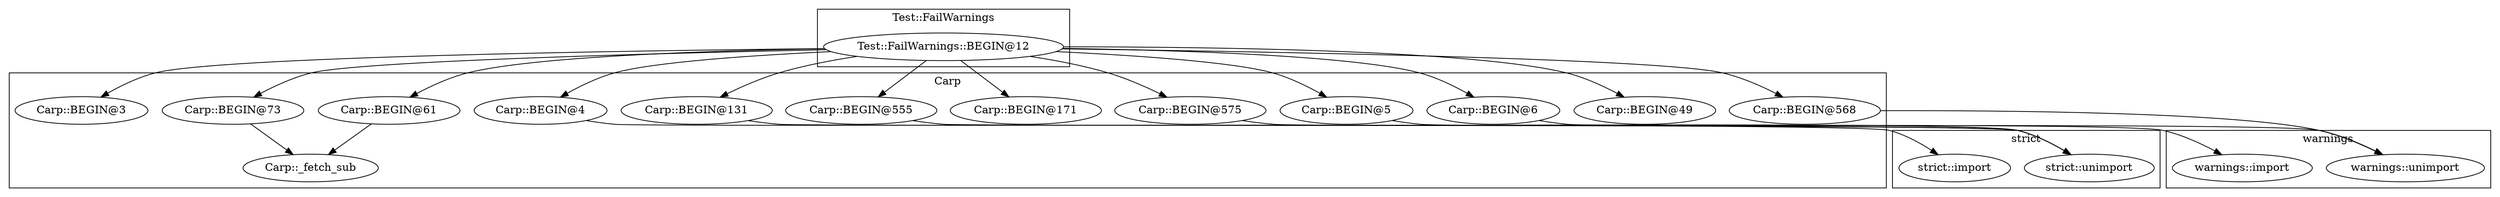 digraph {
graph [overlap=false]
subgraph cluster_Test_FailWarnings {
	label="Test::FailWarnings";
	"Test::FailWarnings::BEGIN@12";
}
subgraph cluster_Carp {
	label="Carp";
	"Carp::BEGIN@73";
	"Carp::BEGIN@49";
	"Carp::BEGIN@555";
	"Carp::BEGIN@131";
	"Carp::BEGIN@61";
	"Carp::BEGIN@171";
	"Carp::BEGIN@568";
	"Carp::_fetch_sub";
	"Carp::BEGIN@575";
	"Carp::BEGIN@5";
	"Carp::BEGIN@4";
	"Carp::BEGIN@6";
	"Carp::BEGIN@3";
}
subgraph cluster_warnings {
	label="warnings";
	"warnings::import";
	"warnings::unimport";
}
subgraph cluster_strict {
	label="strict";
	"strict::unimport";
	"strict::import";
}
"Carp::BEGIN@6" -> "warnings::unimport";
"Carp::BEGIN@568" -> "warnings::unimport";
"Test::FailWarnings::BEGIN@12" -> "Carp::BEGIN@568";
"Test::FailWarnings::BEGIN@12" -> "Carp::BEGIN@555";
"Carp::BEGIN@4" -> "strict::import";
"Test::FailWarnings::BEGIN@12" -> "Carp::BEGIN@4";
"Carp::BEGIN@5" -> "warnings::import";
"Test::FailWarnings::BEGIN@12" -> "Carp::BEGIN@575";
"Test::FailWarnings::BEGIN@12" -> "Carp::BEGIN@171";
"Test::FailWarnings::BEGIN@12" -> "Carp::BEGIN@49";
"Test::FailWarnings::BEGIN@12" -> "Carp::BEGIN@3";
"Test::FailWarnings::BEGIN@12" -> "Carp::BEGIN@73";
"Carp::BEGIN@131" -> "strict::unimport";
"Carp::BEGIN@575" -> "strict::unimport";
"Carp::BEGIN@555" -> "strict::unimport";
"Carp::BEGIN@61" -> "Carp::_fetch_sub";
"Carp::BEGIN@73" -> "Carp::_fetch_sub";
"Test::FailWarnings::BEGIN@12" -> "Carp::BEGIN@131";
"Test::FailWarnings::BEGIN@12" -> "Carp::BEGIN@61";
"Test::FailWarnings::BEGIN@12" -> "Carp::BEGIN@5";
"Test::FailWarnings::BEGIN@12" -> "Carp::BEGIN@6";
}
